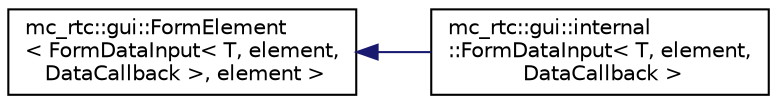 digraph "Graphical Class Hierarchy"
{
 // INTERACTIVE_SVG=YES
  edge [fontname="Helvetica",fontsize="10",labelfontname="Helvetica",labelfontsize="10"];
  node [fontname="Helvetica",fontsize="10",shape=record];
  rankdir="LR";
  Node0 [label="mc_rtc::gui::FormElement\l\< FormDataInput\< T, element,\l DataCallback \>, element \>",height=0.2,width=0.4,color="black", fillcolor="white", style="filled",URL="$structmc__rtc_1_1gui_1_1FormElement.html"];
  Node0 -> Node1 [dir="back",color="midnightblue",fontsize="10",style="solid",fontname="Helvetica"];
  Node1 [label="mc_rtc::gui::internal\l::FormDataInput\< T, element,\l DataCallback \>",height=0.2,width=0.4,color="black", fillcolor="white", style="filled",URL="$structmc__rtc_1_1gui_1_1internal_1_1FormDataInput.html"];
}
